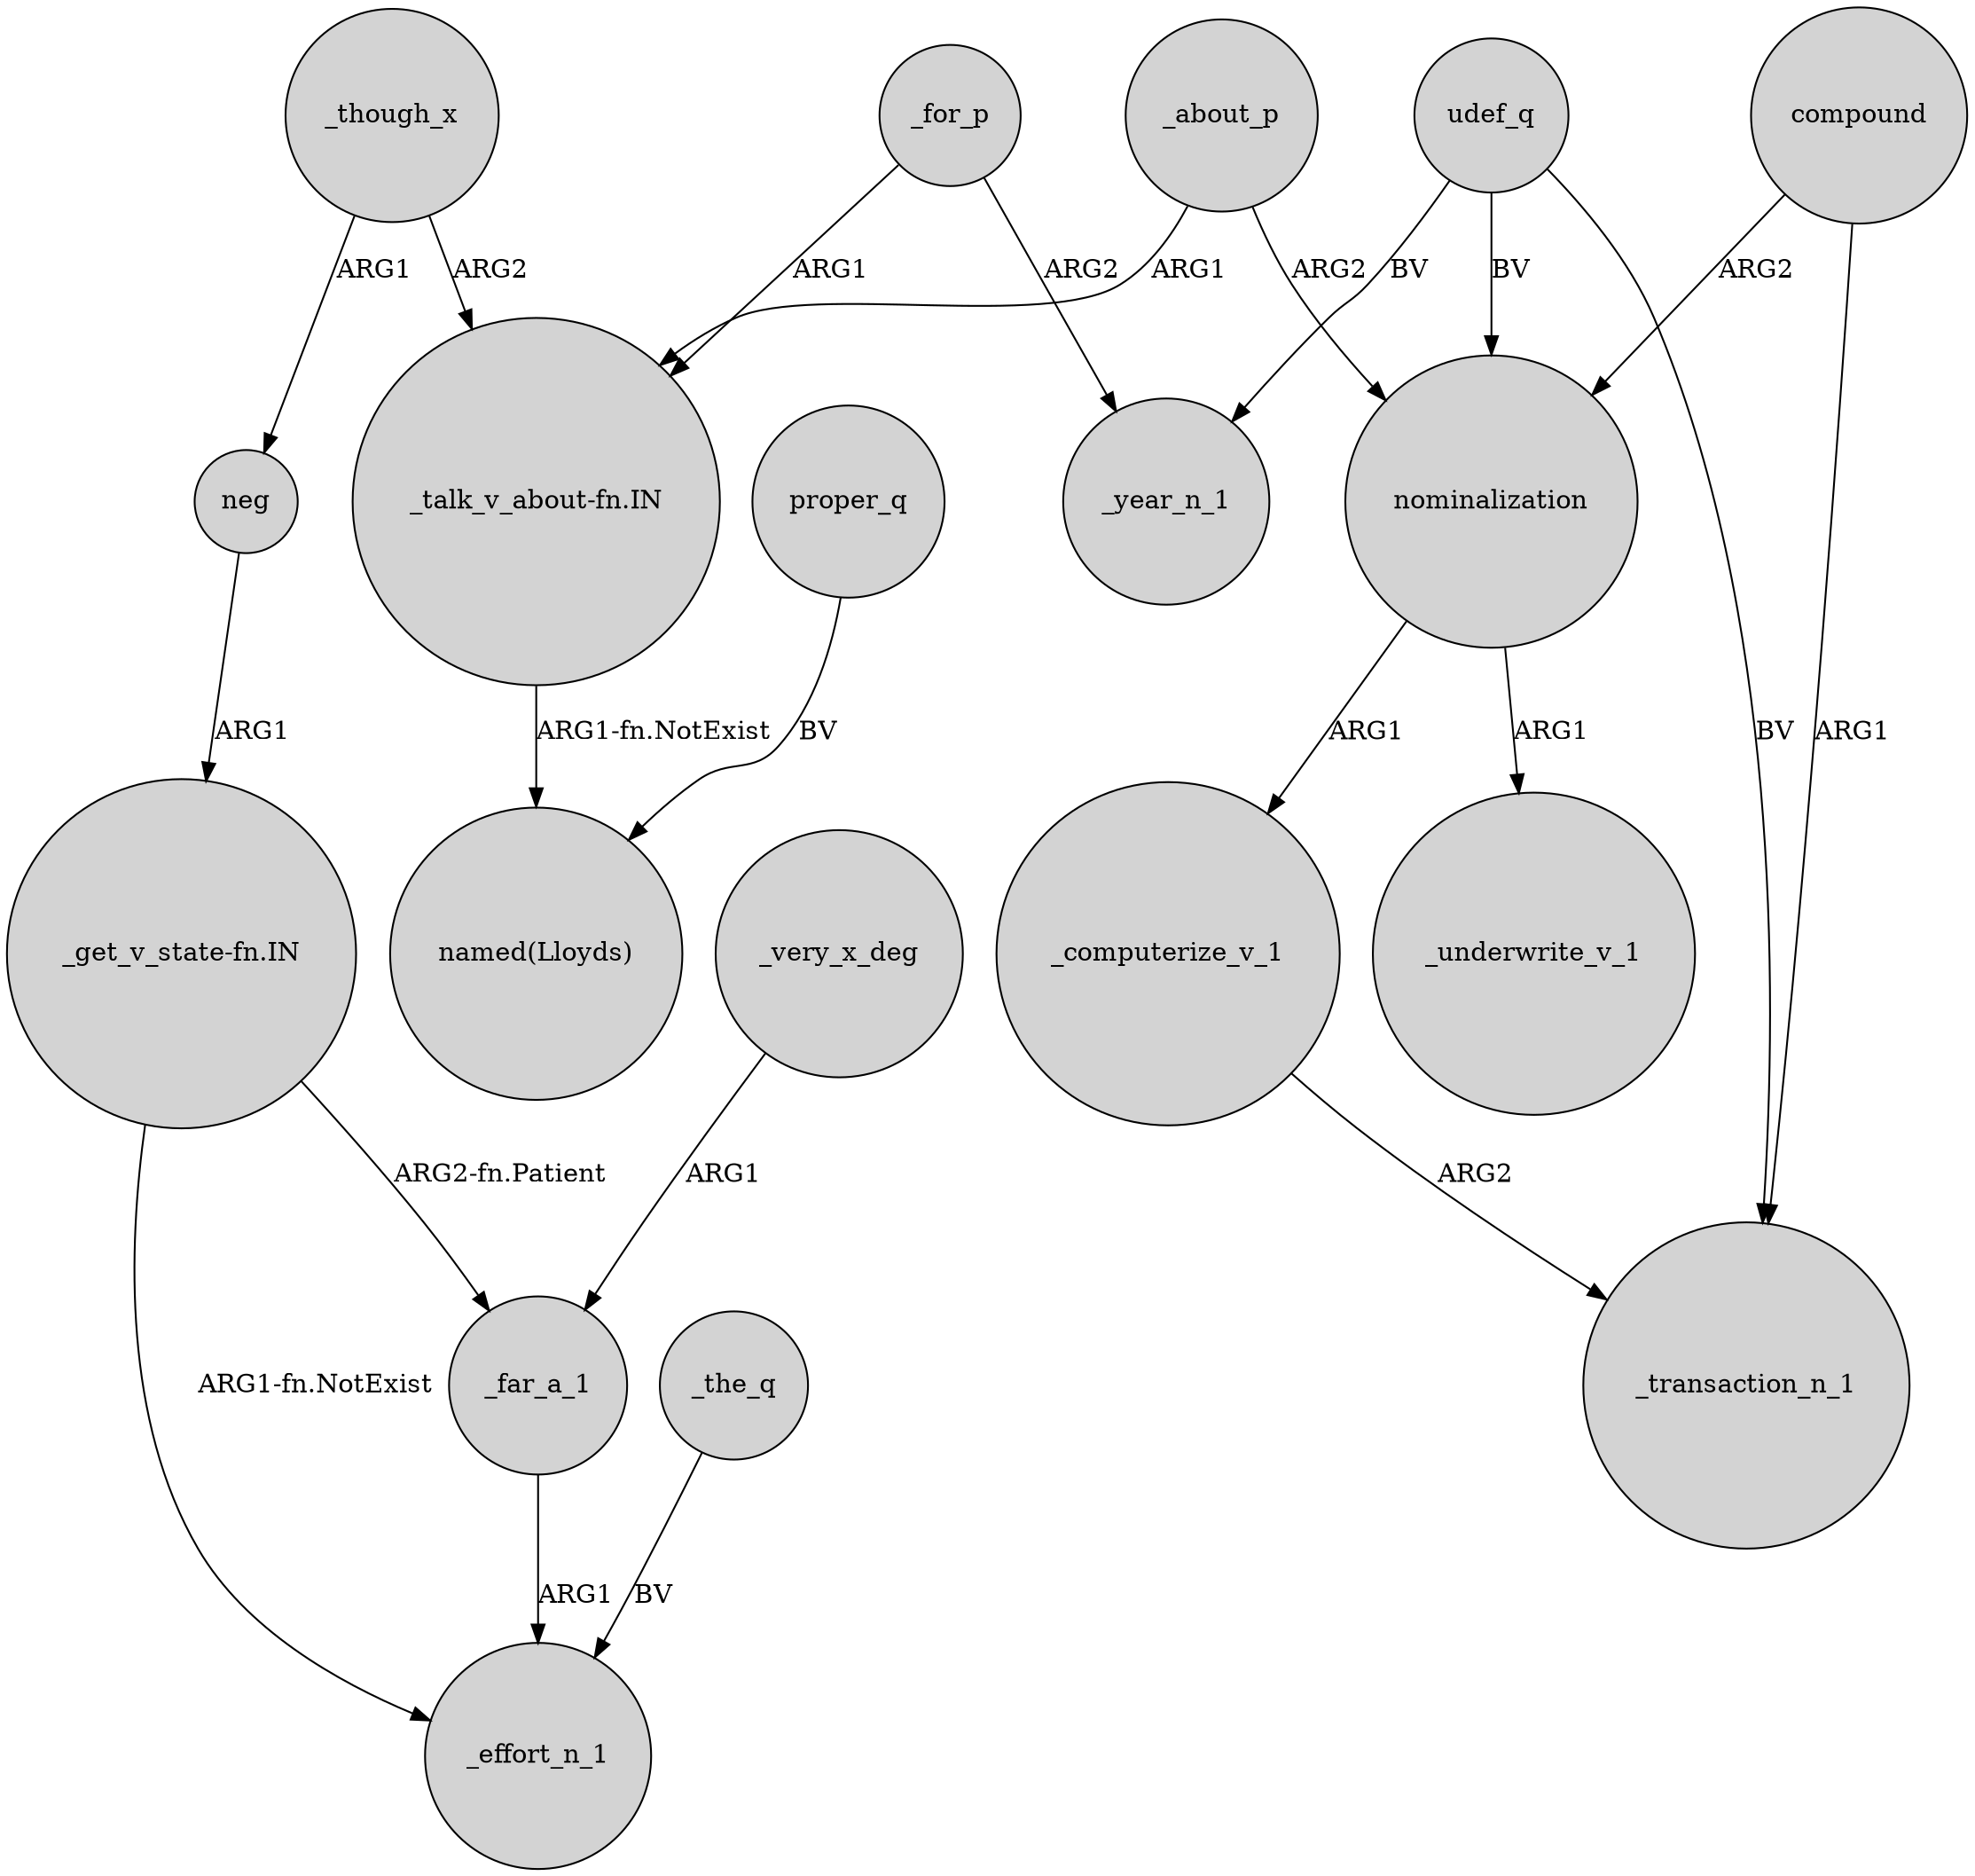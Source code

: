 digraph {
	node [shape=circle style=filled]
	_though_x -> "_talk_v_about-fn.IN" [label=ARG2]
	neg -> "_get_v_state-fn.IN" [label=ARG1]
	_about_p -> "_talk_v_about-fn.IN" [label=ARG1]
	_though_x -> neg [label=ARG1]
	_for_p -> _year_n_1 [label=ARG2]
	_the_q -> _effort_n_1 [label=BV]
	_computerize_v_1 -> _transaction_n_1 [label=ARG2]
	"_get_v_state-fn.IN" -> _far_a_1 [label="ARG2-fn.Patient"]
	_about_p -> nominalization [label=ARG2]
	nominalization -> _computerize_v_1 [label=ARG1]
	compound -> nominalization [label=ARG2]
	"_get_v_state-fn.IN" -> _effort_n_1 [label="ARG1-fn.NotExist"]
	_far_a_1 -> _effort_n_1 [label=ARG1]
	udef_q -> _transaction_n_1 [label=BV]
	udef_q -> nominalization [label=BV]
	nominalization -> _underwrite_v_1 [label=ARG1]
	"_talk_v_about-fn.IN" -> "named(Lloyds)" [label="ARG1-fn.NotExist"]
	compound -> _transaction_n_1 [label=ARG1]
	_very_x_deg -> _far_a_1 [label=ARG1]
	udef_q -> _year_n_1 [label=BV]
	_for_p -> "_talk_v_about-fn.IN" [label=ARG1]
	proper_q -> "named(Lloyds)" [label=BV]
}
